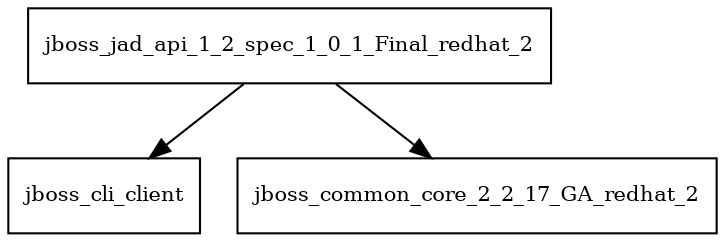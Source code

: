 digraph jboss_jad_api_1_2_spec_1_0_1_Final_redhat_2_dependencies {
  node [shape = box, fontsize=10.0];
  jboss_jad_api_1_2_spec_1_0_1_Final_redhat_2 -> jboss_cli_client;
  jboss_jad_api_1_2_spec_1_0_1_Final_redhat_2 -> jboss_common_core_2_2_17_GA_redhat_2;
}
